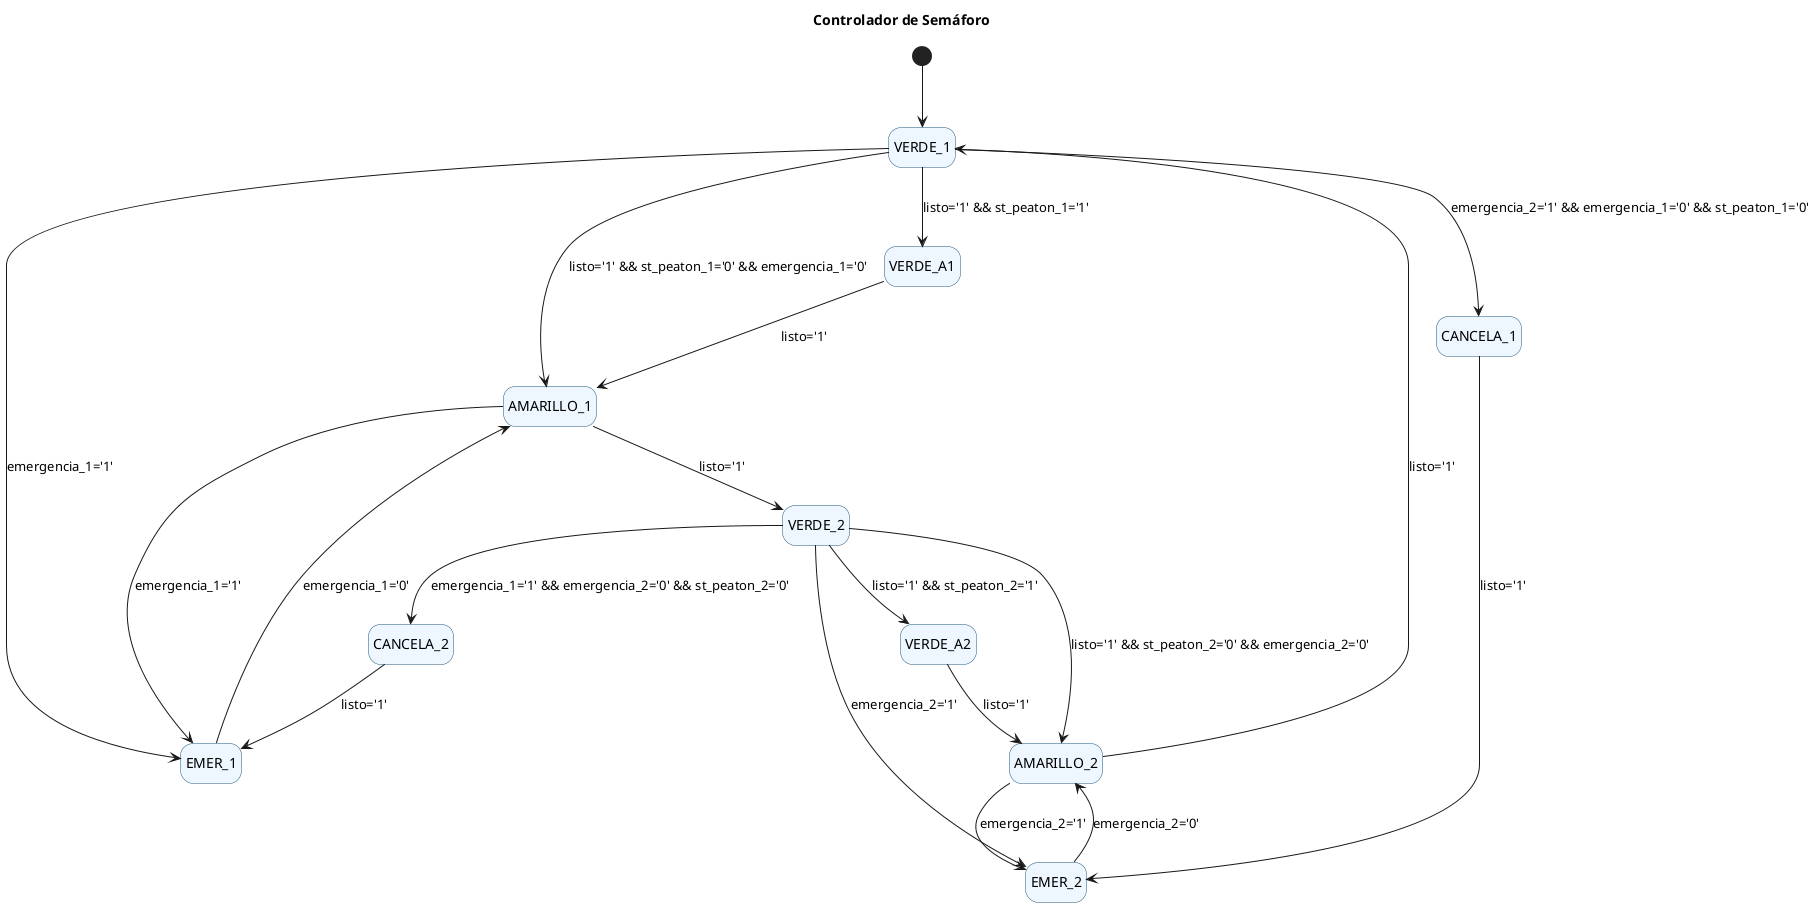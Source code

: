 @startuml
title Controlador de Semáforo

hide empty description
skinparam state {
  BackgroundColor #eef7ff
  BorderColor #22577A
  StartColor #38A3A5
}

[*] --> VERDE_1

' -------- Declaración de estados --------
state VERDE_1
state VERDE_A1
state AMARILLO_1
state EMER_1
state CANCELA_1

state VERDE_2
state VERDE_A2
state AMARILLO_2
state EMER_2
state CANCELA_2

' -------- Eje 1 --------
VERDE_1   --> EMER_1     : emergencia_1='1'
VERDE_1   --> VERDE_A1   : listo='1' && st_peaton_1='1'
VERDE_1   --> CANCELA_1  : emergencia_2='1' && emergencia_1='0' && st_peaton_1='0'
VERDE_1   --> AMARILLO_1 : listo='1' && st_peaton_1='0' && emergencia_1='0'

VERDE_A1  --> AMARILLO_1 : listo='1'

AMARILLO_1 --> VERDE_2   : listo='1'
AMARILLO_1 --> EMER_1    : emergencia_1='1'

EMER_1    --> AMARILLO_1 : emergencia_1='0'

CANCELA_1 --> EMER_2     : listo='1'

' -------- Eje 2 --------
VERDE_2   --> EMER_2     : emergencia_2='1'
VERDE_2   --> VERDE_A2   : listo='1' && st_peaton_2='1'
VERDE_2   --> CANCELA_2  : emergencia_1='1' && emergencia_2='0' && st_peaton_2='0'
VERDE_2   --> AMARILLO_2 : listo='1' && st_peaton_2='0' && emergencia_2='0'

VERDE_A2  --> AMARILLO_2 : listo='1'

AMARILLO_2 --> VERDE_1   : listo='1'
AMARILLO_2 --> EMER_2    : emergencia_2='1'

EMER_2    --> AMARILLO_2 : emergencia_2='0'

CANCELA_2 --> EMER_1     : listo='1'

@enduml